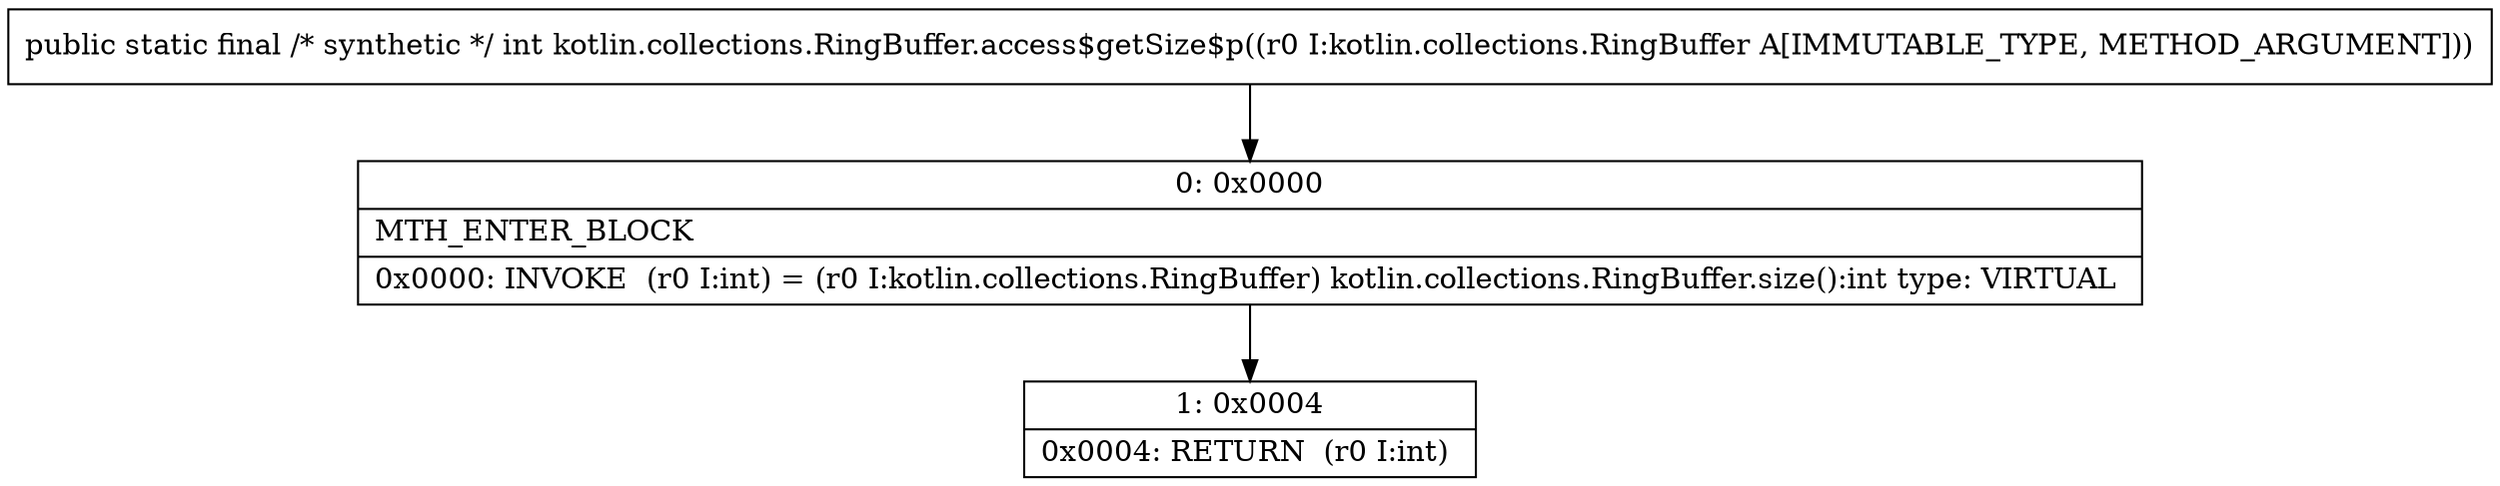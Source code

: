 digraph "CFG forkotlin.collections.RingBuffer.access$getSize$p(Lkotlin\/collections\/RingBuffer;)I" {
Node_0 [shape=record,label="{0\:\ 0x0000|MTH_ENTER_BLOCK\l|0x0000: INVOKE  (r0 I:int) = (r0 I:kotlin.collections.RingBuffer) kotlin.collections.RingBuffer.size():int type: VIRTUAL \l}"];
Node_1 [shape=record,label="{1\:\ 0x0004|0x0004: RETURN  (r0 I:int) \l}"];
MethodNode[shape=record,label="{public static final \/* synthetic *\/ int kotlin.collections.RingBuffer.access$getSize$p((r0 I:kotlin.collections.RingBuffer A[IMMUTABLE_TYPE, METHOD_ARGUMENT])) }"];
MethodNode -> Node_0;
Node_0 -> Node_1;
}

